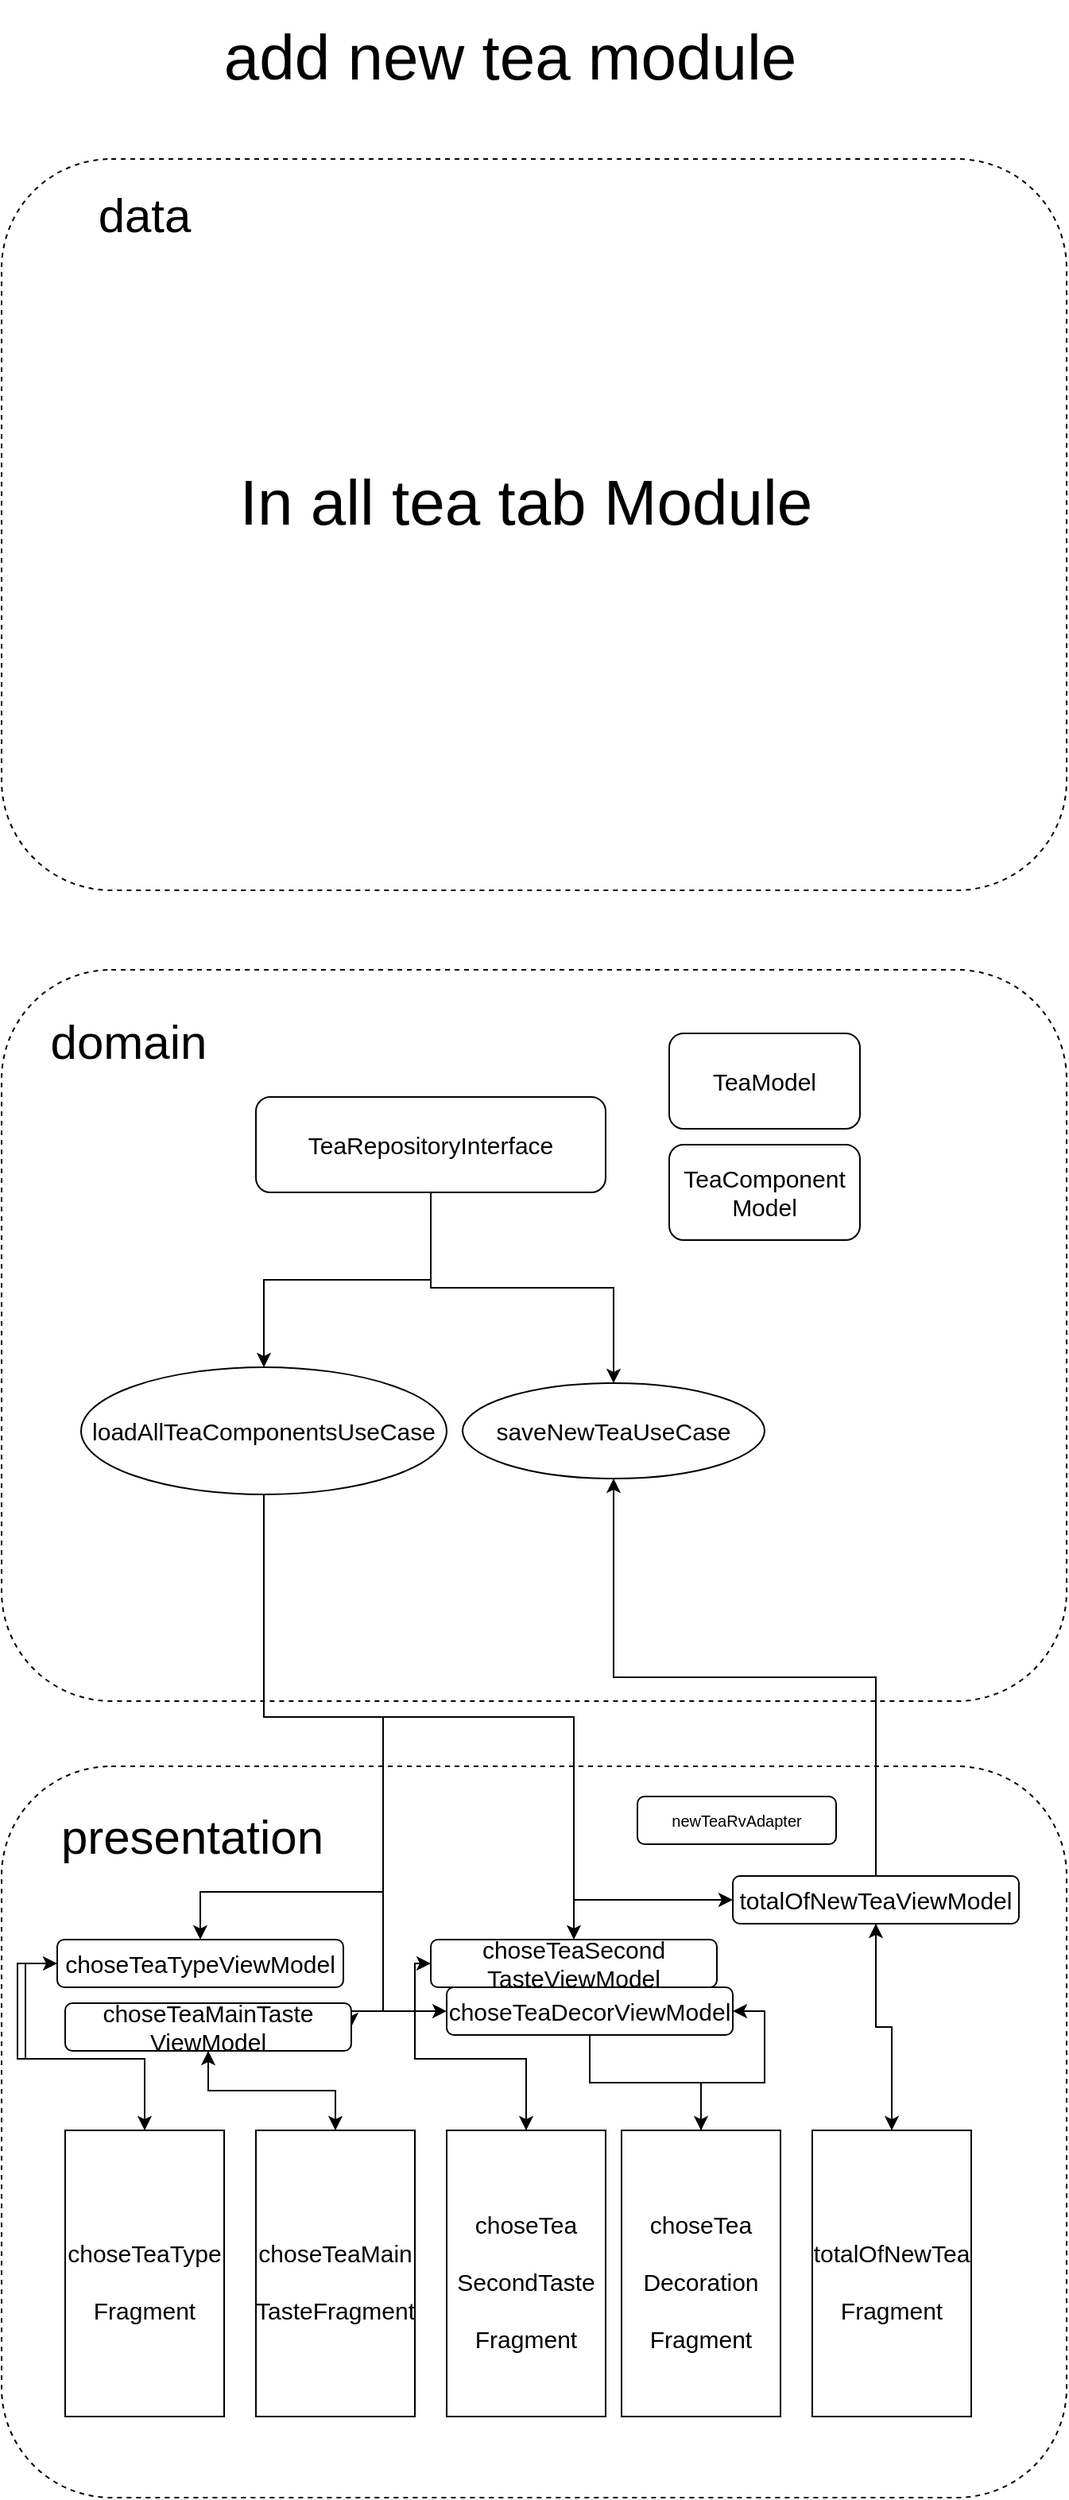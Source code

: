 <mxfile version="17.1.5" type="github">
  <diagram id="weEfpULgrD5ZKLK6HZR-" name="Page-1">
    <mxGraphModel dx="2307" dy="3625" grid="1" gridSize="10" guides="1" tooltips="1" connect="1" arrows="1" fold="1" page="1" pageScale="1" pageWidth="827" pageHeight="1169" math="0" shadow="0">
      <root>
        <mxCell id="0" />
        <mxCell id="1" parent="0" />
        <mxCell id="A9x5BEMEBD9m5PnlI2ai-1" value="" style="rounded=1;whiteSpace=wrap;html=1;dashed=1;" vertex="1" parent="1">
          <mxGeometry x="60" y="-2180" width="670" height="460" as="geometry" />
        </mxCell>
        <mxCell id="A9x5BEMEBD9m5PnlI2ai-2" value="" style="rounded=1;whiteSpace=wrap;html=1;dashed=1;" vertex="1" parent="1">
          <mxGeometry x="60" y="-1670" width="670" height="460" as="geometry" />
        </mxCell>
        <mxCell id="A9x5BEMEBD9m5PnlI2ai-3" value="" style="rounded=1;whiteSpace=wrap;html=1;dashed=1;" vertex="1" parent="1">
          <mxGeometry x="60" y="-1169" width="670" height="460" as="geometry" />
        </mxCell>
        <mxCell id="A9x5BEMEBD9m5PnlI2ai-4" value="&lt;font style=&quot;font-size: 30px&quot;&gt;data&lt;/font&gt;" style="text;html=1;strokeColor=none;fillColor=none;align=center;verticalAlign=middle;whiteSpace=wrap;rounded=0;" vertex="1" parent="1">
          <mxGeometry x="120" y="-2160" width="60" height="30" as="geometry" />
        </mxCell>
        <mxCell id="A9x5BEMEBD9m5PnlI2ai-5" value="domain" style="text;html=1;strokeColor=none;fillColor=none;align=center;verticalAlign=middle;whiteSpace=wrap;rounded=0;fontSize=30;" vertex="1" parent="1">
          <mxGeometry x="110" y="-1640" width="60" height="30" as="geometry" />
        </mxCell>
        <mxCell id="A9x5BEMEBD9m5PnlI2ai-6" value="presentation" style="text;html=1;strokeColor=none;fillColor=none;align=center;verticalAlign=middle;whiteSpace=wrap;rounded=0;fontSize=30;" vertex="1" parent="1">
          <mxGeometry x="150" y="-1140" width="60" height="30" as="geometry" />
        </mxCell>
        <mxCell id="A9x5BEMEBD9m5PnlI2ai-58" style="edgeStyle=orthogonalEdgeStyle;rounded=0;orthogonalLoop=1;jettySize=auto;html=1;entryX=0;entryY=0.5;entryDx=0;entryDy=0;fontSize=15;" edge="1" parent="1" source="A9x5BEMEBD9m5PnlI2ai-7" target="A9x5BEMEBD9m5PnlI2ai-44">
          <mxGeometry relative="1" as="geometry" />
        </mxCell>
        <mxCell id="A9x5BEMEBD9m5PnlI2ai-7" value="&lt;span style=&quot;font-size: 15px&quot;&gt;choseTeaType&lt;br&gt;Fragment&lt;br&gt;&lt;/span&gt;" style="rounded=0;whiteSpace=wrap;html=1;fontSize=30;" vertex="1" parent="1">
          <mxGeometry x="100" y="-940" width="100" height="180" as="geometry" />
        </mxCell>
        <mxCell id="A9x5BEMEBD9m5PnlI2ai-26" style="edgeStyle=orthogonalEdgeStyle;rounded=0;orthogonalLoop=1;jettySize=auto;html=1;entryX=0.5;entryY=0;entryDx=0;entryDy=0;fontSize=15;" edge="1" parent="1" source="A9x5BEMEBD9m5PnlI2ai-16" target="A9x5BEMEBD9m5PnlI2ai-17">
          <mxGeometry relative="1" as="geometry" />
        </mxCell>
        <mxCell id="A9x5BEMEBD9m5PnlI2ai-65" style="edgeStyle=orthogonalEdgeStyle;rounded=0;orthogonalLoop=1;jettySize=auto;html=1;entryX=0.5;entryY=1;entryDx=0;entryDy=0;fontSize=15;" edge="1" parent="1" source="A9x5BEMEBD9m5PnlI2ai-16" target="A9x5BEMEBD9m5PnlI2ai-32">
          <mxGeometry relative="1" as="geometry" />
        </mxCell>
        <mxCell id="A9x5BEMEBD9m5PnlI2ai-16" value="totalOfNewTeaViewModel" style="rounded=1;whiteSpace=wrap;html=1;fontSize=15;" vertex="1" parent="1">
          <mxGeometry x="520" y="-1100" width="180" height="30" as="geometry" />
        </mxCell>
        <mxCell id="A9x5BEMEBD9m5PnlI2ai-40" style="edgeStyle=orthogonalEdgeStyle;rounded=0;orthogonalLoop=1;jettySize=auto;html=1;entryX=0.5;entryY=1;entryDx=0;entryDy=0;fontSize=15;" edge="1" parent="1" source="A9x5BEMEBD9m5PnlI2ai-17" target="A9x5BEMEBD9m5PnlI2ai-16">
          <mxGeometry relative="1" as="geometry" />
        </mxCell>
        <mxCell id="A9x5BEMEBD9m5PnlI2ai-17" value="&lt;span style=&quot;font-size: 15px&quot;&gt;totalOfNewTea&lt;br&gt;Fragment&lt;br&gt;&lt;/span&gt;" style="rounded=0;whiteSpace=wrap;html=1;fontSize=30;" vertex="1" parent="1">
          <mxGeometry x="570" y="-940" width="100" height="180" as="geometry" />
        </mxCell>
        <mxCell id="A9x5BEMEBD9m5PnlI2ai-30" value="newTeaRvAdapter" style="rounded=1;whiteSpace=wrap;html=1;fontSize=10;" vertex="1" parent="1">
          <mxGeometry x="460" y="-1150" width="125" height="30" as="geometry" />
        </mxCell>
        <mxCell id="A9x5BEMEBD9m5PnlI2ai-32" value="saveNewTeaUseCase" style="ellipse;whiteSpace=wrap;html=1;fontSize=15;" vertex="1" parent="1">
          <mxGeometry x="350" y="-1410" width="190" height="60" as="geometry" />
        </mxCell>
        <mxCell id="A9x5BEMEBD9m5PnlI2ai-59" style="edgeStyle=orthogonalEdgeStyle;rounded=0;orthogonalLoop=1;jettySize=auto;html=1;exitX=0.5;exitY=1;exitDx=0;exitDy=0;entryX=0.5;entryY=0;entryDx=0;entryDy=0;fontSize=15;" edge="1" parent="1" source="A9x5BEMEBD9m5PnlI2ai-33" target="A9x5BEMEBD9m5PnlI2ai-44">
          <mxGeometry relative="1" as="geometry">
            <Array as="points">
              <mxPoint x="225" y="-1200" />
              <mxPoint x="300" y="-1200" />
              <mxPoint x="300" y="-1090" />
              <mxPoint x="185" y="-1090" />
            </Array>
          </mxGeometry>
        </mxCell>
        <mxCell id="A9x5BEMEBD9m5PnlI2ai-60" style="edgeStyle=orthogonalEdgeStyle;rounded=0;orthogonalLoop=1;jettySize=auto;html=1;entryX=1;entryY=0.5;entryDx=0;entryDy=0;fontSize=15;" edge="1" parent="1" source="A9x5BEMEBD9m5PnlI2ai-33" target="A9x5BEMEBD9m5PnlI2ai-48">
          <mxGeometry relative="1" as="geometry">
            <Array as="points">
              <mxPoint x="225" y="-1200" />
              <mxPoint x="300" y="-1200" />
              <mxPoint x="300" y="-1015" />
            </Array>
          </mxGeometry>
        </mxCell>
        <mxCell id="A9x5BEMEBD9m5PnlI2ai-61" style="edgeStyle=orthogonalEdgeStyle;rounded=0;orthogonalLoop=1;jettySize=auto;html=1;fontSize=15;" edge="1" parent="1" source="A9x5BEMEBD9m5PnlI2ai-33" target="A9x5BEMEBD9m5PnlI2ai-50">
          <mxGeometry relative="1" as="geometry" />
        </mxCell>
        <mxCell id="A9x5BEMEBD9m5PnlI2ai-62" style="edgeStyle=orthogonalEdgeStyle;rounded=0;orthogonalLoop=1;jettySize=auto;html=1;entryX=0;entryY=0.5;entryDx=0;entryDy=0;fontSize=15;exitX=0.5;exitY=1;exitDx=0;exitDy=0;" edge="1" parent="1" source="A9x5BEMEBD9m5PnlI2ai-33" target="A9x5BEMEBD9m5PnlI2ai-49">
          <mxGeometry relative="1" as="geometry">
            <Array as="points">
              <mxPoint x="225" y="-1200" />
              <mxPoint x="300" y="-1200" />
              <mxPoint x="300" y="-1015" />
            </Array>
          </mxGeometry>
        </mxCell>
        <mxCell id="A9x5BEMEBD9m5PnlI2ai-63" style="edgeStyle=orthogonalEdgeStyle;rounded=0;orthogonalLoop=1;jettySize=auto;html=1;entryX=0;entryY=0.5;entryDx=0;entryDy=0;fontSize=15;" edge="1" parent="1" target="A9x5BEMEBD9m5PnlI2ai-16">
          <mxGeometry relative="1" as="geometry">
            <mxPoint x="225" y="-1340" as="sourcePoint" />
            <Array as="points">
              <mxPoint x="225" y="-1200" />
              <mxPoint x="420" y="-1200" />
              <mxPoint x="420" y="-1085" />
            </Array>
          </mxGeometry>
        </mxCell>
        <mxCell id="A9x5BEMEBD9m5PnlI2ai-33" value="loadAllTeaComponentsUseCase" style="ellipse;whiteSpace=wrap;html=1;fontSize=15;" vertex="1" parent="1">
          <mxGeometry x="110" y="-1420" width="230" height="80" as="geometry" />
        </mxCell>
        <mxCell id="A9x5BEMEBD9m5PnlI2ai-37" style="edgeStyle=orthogonalEdgeStyle;rounded=0;orthogonalLoop=1;jettySize=auto;html=1;entryX=0.5;entryY=0;entryDx=0;entryDy=0;fontSize=15;exitX=0.5;exitY=1;exitDx=0;exitDy=0;" edge="1" parent="1" source="A9x5BEMEBD9m5PnlI2ai-36" target="A9x5BEMEBD9m5PnlI2ai-32">
          <mxGeometry relative="1" as="geometry" />
        </mxCell>
        <mxCell id="A9x5BEMEBD9m5PnlI2ai-38" style="edgeStyle=orthogonalEdgeStyle;rounded=0;orthogonalLoop=1;jettySize=auto;html=1;fontSize=15;" edge="1" parent="1" source="A9x5BEMEBD9m5PnlI2ai-36" target="A9x5BEMEBD9m5PnlI2ai-33">
          <mxGeometry relative="1" as="geometry" />
        </mxCell>
        <mxCell id="A9x5BEMEBD9m5PnlI2ai-36" value="TeaRepositoryInterface" style="rounded=1;whiteSpace=wrap;html=1;fontSize=15;" vertex="1" parent="1">
          <mxGeometry x="220" y="-1590" width="220" height="60" as="geometry" />
        </mxCell>
        <mxCell id="A9x5BEMEBD9m5PnlI2ai-56" style="edgeStyle=orthogonalEdgeStyle;rounded=0;orthogonalLoop=1;jettySize=auto;html=1;entryX=0.5;entryY=1;entryDx=0;entryDy=0;fontSize=15;" edge="1" parent="1" source="A9x5BEMEBD9m5PnlI2ai-41" target="A9x5BEMEBD9m5PnlI2ai-48">
          <mxGeometry relative="1" as="geometry" />
        </mxCell>
        <mxCell id="A9x5BEMEBD9m5PnlI2ai-41" value="&lt;span style=&quot;font-size: 15px&quot;&gt;choseTeaMain&lt;br&gt;TasteFragment&lt;br&gt;&lt;/span&gt;" style="rounded=0;whiteSpace=wrap;html=1;fontSize=30;" vertex="1" parent="1">
          <mxGeometry x="220" y="-940" width="100" height="180" as="geometry" />
        </mxCell>
        <mxCell id="A9x5BEMEBD9m5PnlI2ai-52" style="edgeStyle=orthogonalEdgeStyle;rounded=0;orthogonalLoop=1;jettySize=auto;html=1;fontSize=15;" edge="1" parent="1" source="A9x5BEMEBD9m5PnlI2ai-42" target="A9x5BEMEBD9m5PnlI2ai-50">
          <mxGeometry relative="1" as="geometry">
            <Array as="points">
              <mxPoint x="390" y="-985" />
              <mxPoint x="320" y="-985" />
              <mxPoint x="320" y="-1045" />
            </Array>
          </mxGeometry>
        </mxCell>
        <mxCell id="A9x5BEMEBD9m5PnlI2ai-42" value="&lt;span style=&quot;font-size: 15px&quot;&gt;choseTea&lt;br&gt;SecondTaste&lt;br&gt;Fragment&lt;br&gt;&lt;/span&gt;" style="rounded=0;whiteSpace=wrap;html=1;fontSize=30;" vertex="1" parent="1">
          <mxGeometry x="340" y="-940" width="100" height="180" as="geometry" />
        </mxCell>
        <mxCell id="A9x5BEMEBD9m5PnlI2ai-51" style="edgeStyle=orthogonalEdgeStyle;rounded=0;orthogonalLoop=1;jettySize=auto;html=1;entryX=1;entryY=0.5;entryDx=0;entryDy=0;fontSize=15;" edge="1" parent="1" source="A9x5BEMEBD9m5PnlI2ai-43" target="A9x5BEMEBD9m5PnlI2ai-49">
          <mxGeometry relative="1" as="geometry" />
        </mxCell>
        <mxCell id="A9x5BEMEBD9m5PnlI2ai-43" value="&lt;span style=&quot;font-size: 15px&quot;&gt;choseTea&lt;br&gt;Decoration&lt;br&gt;Fragment&lt;br&gt;&lt;/span&gt;" style="rounded=0;whiteSpace=wrap;html=1;fontSize=30;" vertex="1" parent="1">
          <mxGeometry x="450" y="-940" width="100" height="180" as="geometry" />
        </mxCell>
        <mxCell id="A9x5BEMEBD9m5PnlI2ai-57" style="edgeStyle=orthogonalEdgeStyle;rounded=0;orthogonalLoop=1;jettySize=auto;html=1;entryX=0.5;entryY=0;entryDx=0;entryDy=0;fontSize=15;" edge="1" parent="1" source="A9x5BEMEBD9m5PnlI2ai-44" target="A9x5BEMEBD9m5PnlI2ai-7">
          <mxGeometry relative="1" as="geometry">
            <Array as="points">
              <mxPoint x="70" y="-1045" />
              <mxPoint x="70" y="-985" />
              <mxPoint x="150" y="-985" />
            </Array>
          </mxGeometry>
        </mxCell>
        <mxCell id="A9x5BEMEBD9m5PnlI2ai-44" value="choseTeaTypeViewModel" style="rounded=1;whiteSpace=wrap;html=1;fontSize=15;" vertex="1" parent="1">
          <mxGeometry x="95" y="-1060" width="180" height="30" as="geometry" />
        </mxCell>
        <mxCell id="A9x5BEMEBD9m5PnlI2ai-55" style="edgeStyle=orthogonalEdgeStyle;rounded=0;orthogonalLoop=1;jettySize=auto;html=1;fontSize=15;" edge="1" parent="1" source="A9x5BEMEBD9m5PnlI2ai-48" target="A9x5BEMEBD9m5PnlI2ai-41">
          <mxGeometry relative="1" as="geometry" />
        </mxCell>
        <mxCell id="A9x5BEMEBD9m5PnlI2ai-48" value="choseTeaMainTaste&lt;br&gt;ViewModel" style="rounded=1;whiteSpace=wrap;html=1;fontSize=15;" vertex="1" parent="1">
          <mxGeometry x="100" y="-1020" width="180" height="30" as="geometry" />
        </mxCell>
        <mxCell id="A9x5BEMEBD9m5PnlI2ai-53" value="" style="edgeStyle=orthogonalEdgeStyle;rounded=0;orthogonalLoop=1;jettySize=auto;html=1;fontSize=15;" edge="1" parent="1" source="A9x5BEMEBD9m5PnlI2ai-49" target="A9x5BEMEBD9m5PnlI2ai-43">
          <mxGeometry relative="1" as="geometry" />
        </mxCell>
        <mxCell id="A9x5BEMEBD9m5PnlI2ai-49" value="choseTeaDecorViewModel" style="rounded=1;whiteSpace=wrap;html=1;fontSize=15;" vertex="1" parent="1">
          <mxGeometry x="340" y="-1030" width="180" height="30" as="geometry" />
        </mxCell>
        <mxCell id="A9x5BEMEBD9m5PnlI2ai-54" style="edgeStyle=orthogonalEdgeStyle;rounded=0;orthogonalLoop=1;jettySize=auto;html=1;entryX=0.5;entryY=0;entryDx=0;entryDy=0;fontSize=15;" edge="1" parent="1" source="A9x5BEMEBD9m5PnlI2ai-50" target="A9x5BEMEBD9m5PnlI2ai-42">
          <mxGeometry relative="1" as="geometry">
            <Array as="points">
              <mxPoint x="320" y="-1045" />
              <mxPoint x="320" y="-985" />
              <mxPoint x="390" y="-985" />
            </Array>
          </mxGeometry>
        </mxCell>
        <mxCell id="A9x5BEMEBD9m5PnlI2ai-50" value="choseTeaSecond&lt;br&gt;TasteViewModel" style="rounded=1;whiteSpace=wrap;html=1;fontSize=15;" vertex="1" parent="1">
          <mxGeometry x="330" y="-1060" width="180" height="30" as="geometry" />
        </mxCell>
        <mxCell id="A9x5BEMEBD9m5PnlI2ai-66" value="TeaModel" style="rounded=1;whiteSpace=wrap;html=1;fontSize=15;" vertex="1" parent="1">
          <mxGeometry x="480" y="-1630" width="120" height="60" as="geometry" />
        </mxCell>
        <mxCell id="A9x5BEMEBD9m5PnlI2ai-68" value="TeaComponent&lt;br&gt;Model" style="rounded=1;whiteSpace=wrap;html=1;fontSize=15;" vertex="1" parent="1">
          <mxGeometry x="480" y="-1560" width="120" height="60" as="geometry" />
        </mxCell>
        <mxCell id="A9x5BEMEBD9m5PnlI2ai-69" value="add new tea module" style="text;html=1;strokeColor=none;fillColor=none;align=center;verticalAlign=middle;whiteSpace=wrap;rounded=0;dashed=1;fontSize=40;" vertex="1" parent="1">
          <mxGeometry x="90" y="-2280" width="580" height="70" as="geometry" />
        </mxCell>
        <mxCell id="A9x5BEMEBD9m5PnlI2ai-72" value="In all tea tab Module" style="text;html=1;strokeColor=none;fillColor=none;align=center;verticalAlign=middle;whiteSpace=wrap;rounded=0;dashed=1;fontSize=40;" vertex="1" parent="1">
          <mxGeometry x="100" y="-2000" width="580" height="70" as="geometry" />
        </mxCell>
      </root>
    </mxGraphModel>
  </diagram>
</mxfile>
